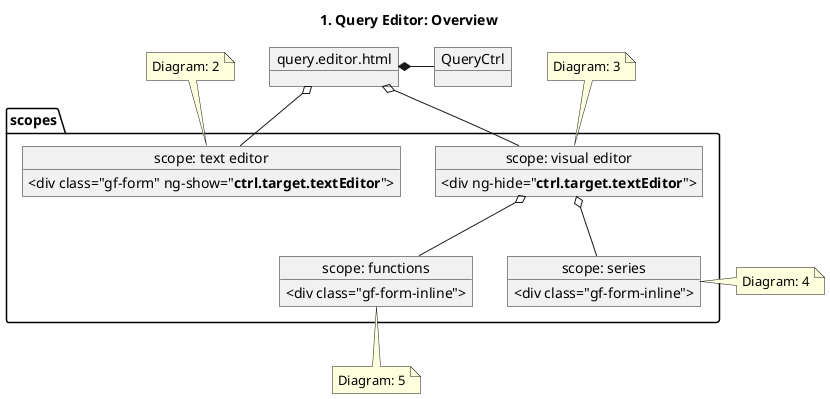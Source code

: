 @startuml

title: 1. Query Editor: Overview

object QueryCtrl
object "query.editor.html" as Template

package "scopes" {
    object "scope: text editor" as textEditor {
      <div class="gf-form" ng-show="**ctrl.target.textEditor**">
    }

    object "scope: visual editor" as visualEditor {
       <div ng-hide="**ctrl.target.textEditor**">
    }

    object "scope: series" as series {
      <div class="gf-form-inline">
    }

    object "scope: functions" as functions {
      <div class="gf-form-inline">
    }

}

Template *- QueryCtrl
Template o-- textEditor
Template o-- visualEditor

visualEditor o-- series
visualEditor o-- functions


note "Diagram: 2" as N2
note "Diagram: 3" as N3
note "Diagram: 4" as N4
note "Diagram: 5" as N5

N2 -- textEditor
N3 -- visualEditor
N4 - series
functions -- N5

@enduml
